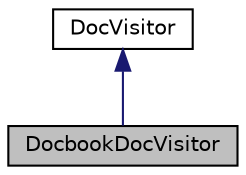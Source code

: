 digraph "DocbookDocVisitor"
{
 // INTERACTIVE_SVG=YES
 // LATEX_PDF_SIZE
  edge [fontname="Helvetica",fontsize="10",labelfontname="Helvetica",labelfontsize="10"];
  node [fontname="Helvetica",fontsize="10",shape=record];
  Node1 [label="DocbookDocVisitor",height=0.2,width=0.4,color="black", fillcolor="grey75", style="filled", fontcolor="black",tooltip="Concrete visitor implementation for Docbook output."];
  Node2 -> Node1 [dir="back",color="midnightblue",fontsize="10",style="solid",fontname="Helvetica"];
  Node2 [label="DocVisitor",height=0.2,width=0.4,color="black", fillcolor="white", style="filled",URL="$d0/d78/class_doc_visitor.html",tooltip="Abstract visitor that participates in the visitor pattern."];
}
